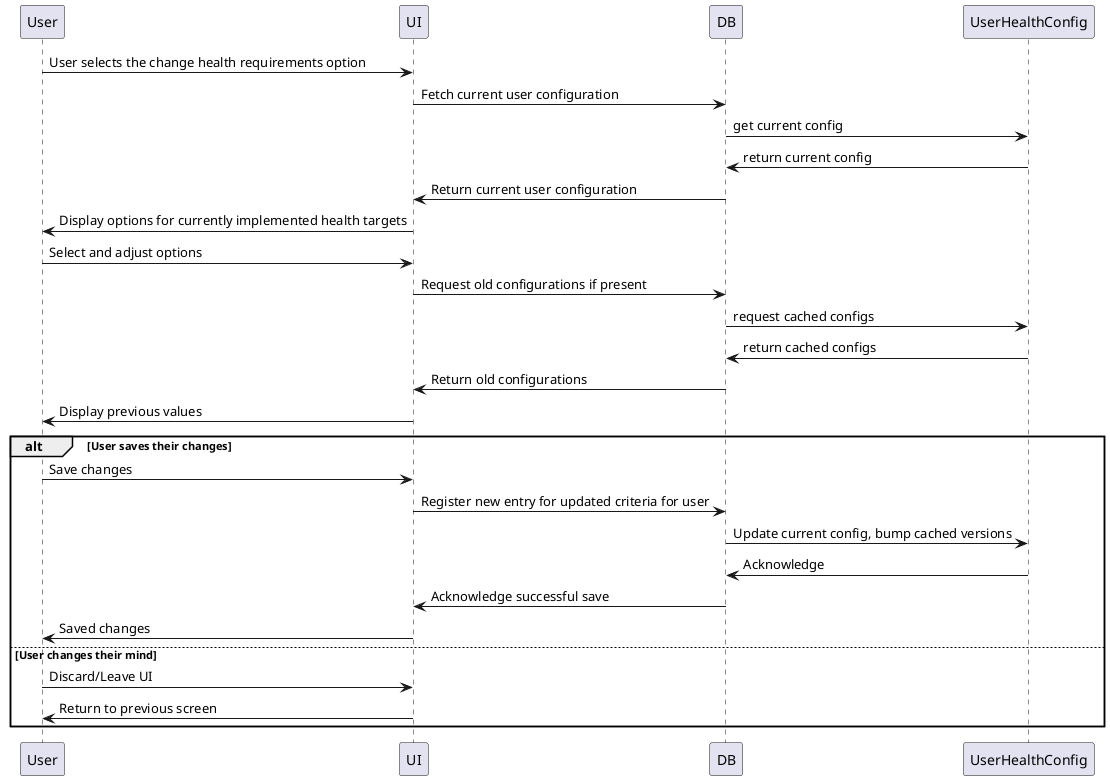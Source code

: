 @startuml
User -> UI: User selects the change health requirements option
UI -> DB: Fetch current user configuration
DB -> UserHealthConfig: get current config
UserHealthConfig -> DB: return current config
DB -> UI: Return current user configuration
UI -> User: Display options for currently implemented health targets
User -> UI: Select and adjust options
UI -> DB: Request old configurations if present
UserHealthConfig <- DB: request cached configs
UserHealthConfig -> DB: return cached configs
DB -> UI: Return old configurations
UI -> User: Display previous values
alt User saves their changes
        User -> UI: Save changes
        UI -> DB: Register new entry for updated criteria for user
        DB -> UserHealthConfig: Update current config, bump cached versions
        UserHealthConfig -> DB: Acknowledge
        DB -> UI: Acknowledge successful save
        UI -> User: Saved changes
else User changes their mind
        User -> UI: Discard/Leave UI
        UI -> User: Return to previous screen
end
@enduml
